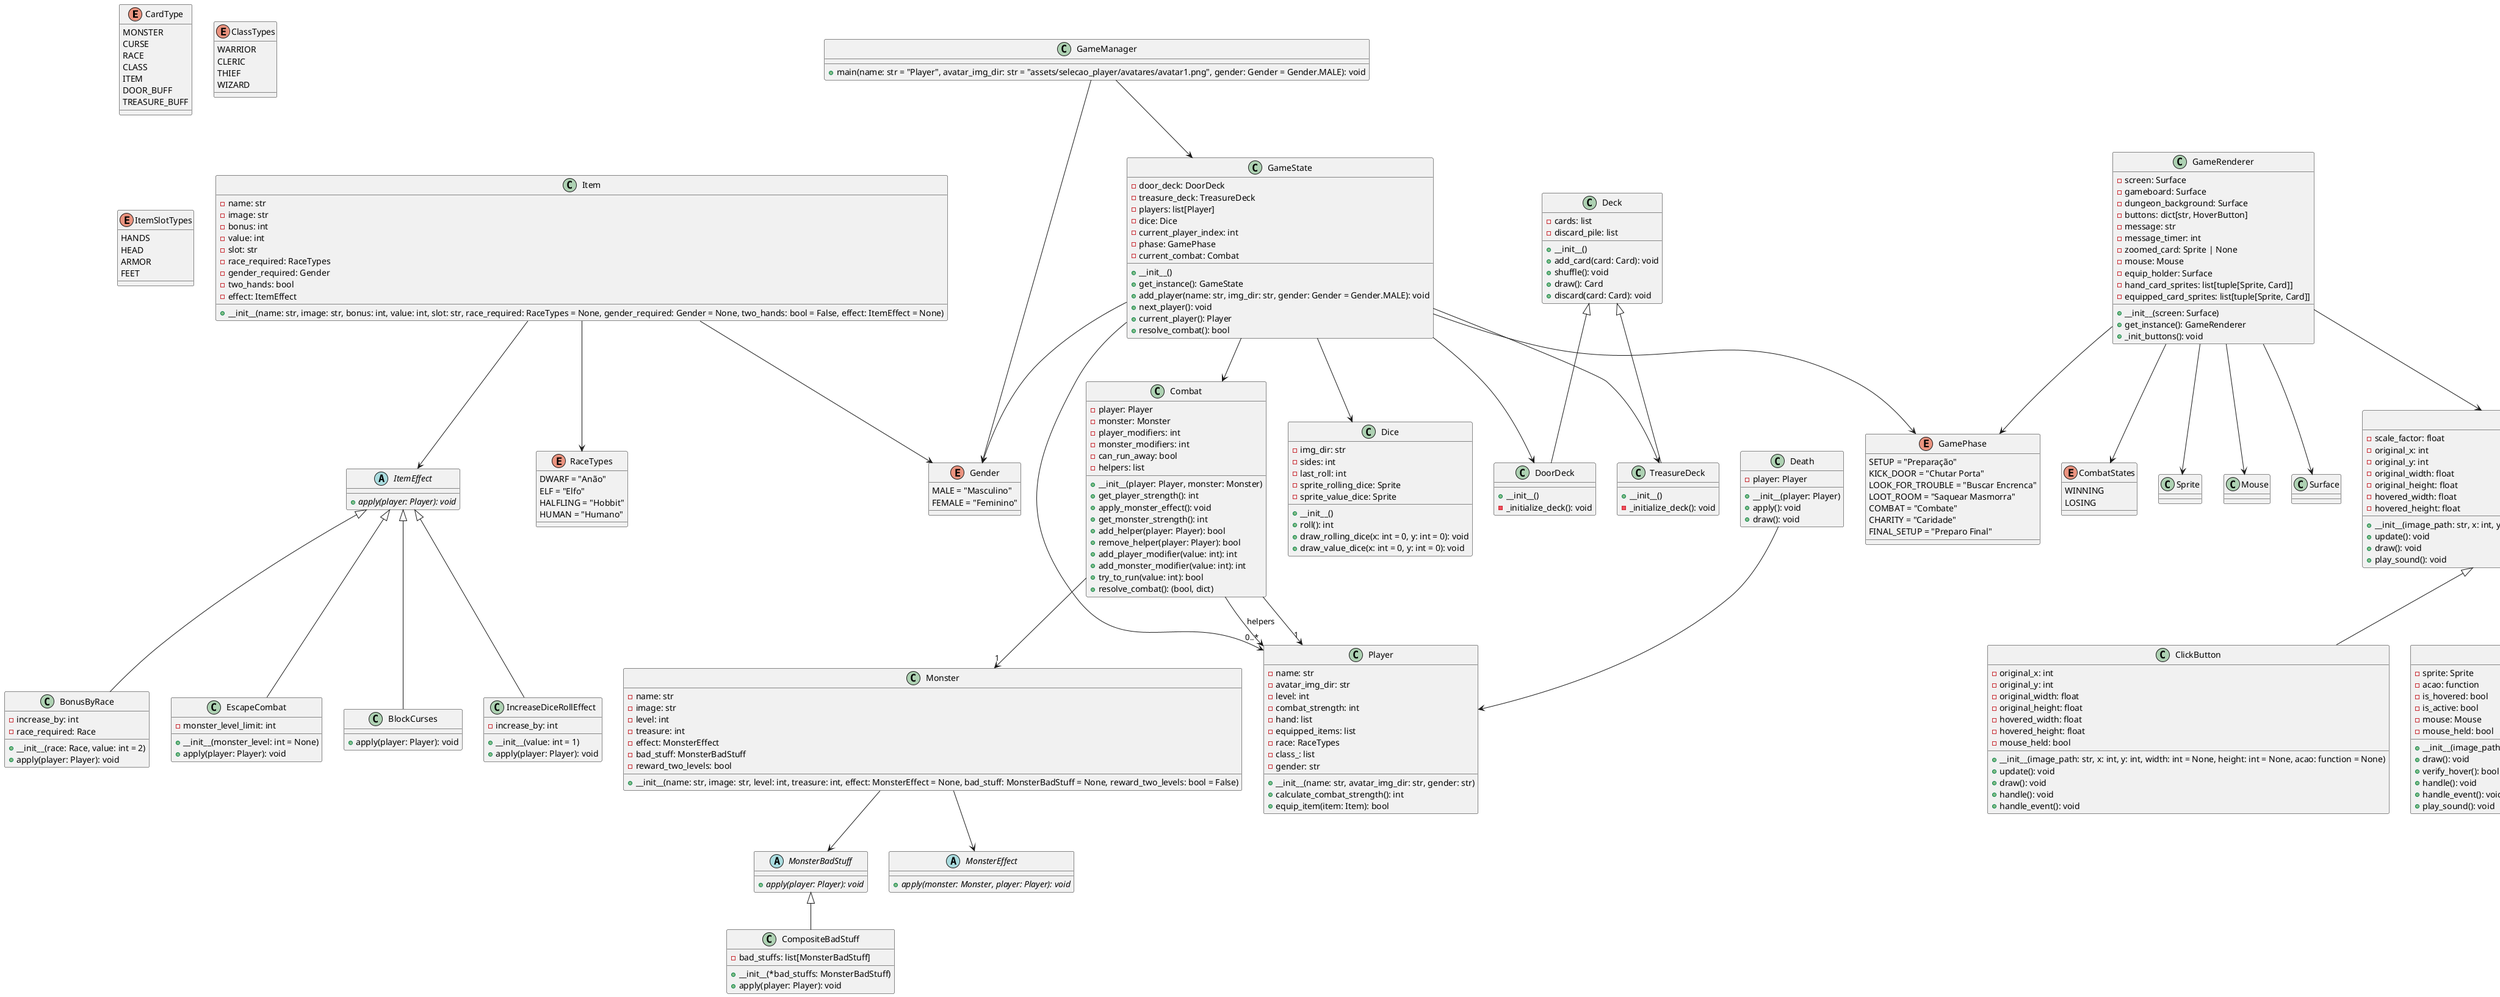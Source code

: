 @startuml

' Enums
enum CardType {
    MONSTER
    CURSE
    RACE
    CLASS
    ITEM
    DOOR_BUFF
    TREASURE_BUFF
}

enum RaceTypes {
    DWARF = "Anão"
    ELF = "Elfo"
    HALFLING = "Hobbit"
    HUMAN = "Humano"
}

enum ClassTypes {
    WARRIOR
    CLERIC
    THIEF
    WIZARD
}

enum ItemSlotTypes {
    HANDS
    HEAD
    ARMOR
    FEET
}

enum Gender {
    MALE = "Masculino"
    FEMALE = "Feminino"
}

enum CombatStates {
    WINNING
    LOSING
}

enum GamePhase {
    SETUP = "Preparação"
    KICK_DOOR = "Chutar Porta"
    LOOK_FOR_TROUBLE = "Buscar Encrenca"
    LOOT_ROOM = "Saquear Masmorra"
    COMBAT = "Combate"
    CHARITY = "Caridade"
    FINAL_SETUP = "Preparo Final"
}

' Classes principais do jogo
class Player {
    - name: str
    - avatar_img_dir: str
    - level: int
    - combat_strength: int
    - hand: list
    - equipped_items: list
    - race: RaceTypes
    - class_: list
    - gender: str

    + __init__(name: str, avatar_img_dir: str, gender: str)
    + calculate_combat_strength(): int
    + equip_item(item: Item): bool
}

class Combat {
    - player: Player
    - monster: Monster
    - player_modifiers: int
    - monster_modifiers: int
    - can_run_away: bool
    - helpers: list

    + __init__(player: Player, monster: Monster)
    + get_player_strength(): int
    + apply_monster_effect(): void
    + get_monster_strength(): int
    + add_helper(player: Player): bool
    + remove_helper(player: Player): bool
    + add_player_modifier(value: int): int
    + add_monster_modifier(value: int): int
    + try_to_run(value: int): bool
    + resolve_combat(): (bool, dict)
}

class Death {
    - player: Player

    + __init__(player: Player)
    + apply(): void
    + draw(): void
}

class Deck {
    - cards: list
    - discard_pile: list

    + __init__()
    + add_card(card: Card): void
    + shuffle(): void
    + draw(): Card
    + discard(card: Card): void
}

class DoorDeck {
    + __init__()
    - _initialize_deck(): void
}

class TreasureDeck {
    + __init__()
    - _initialize_deck(): void
}

class Dice {
    - img_dir: str
    - sides: int
    - last_roll: int
    - sprite_rolling_dice: Sprite
    - sprite_value_dice: Sprite

    + __init__()
    + roll(): int
    + draw_rolling_dice(x: int = 0, y: int = 0): void
    + draw_value_dice(x: int = 0, y: int = 0): void
}

class GameManager {
    + main(name: str = "Player", avatar_img_dir: str = "assets/selecao_player/avatares/avatar1.png", gender: Gender = Gender.MALE): void
}

class GameState {
    - door_deck: DoorDeck
    - treasure_deck: TreasureDeck
    - players: list[Player]
    - dice: Dice
    - current_player_index: int
    - phase: GamePhase
    - current_combat: Combat

    + __init__()
    + get_instance(): GameState
    + add_player(name: str, img_dir: str, gender: Gender = Gender.MALE): void
    + next_player(): void
    + current_player(): Player
    + resolve_combat(): bool
}

class GameRenderer {
    - screen: Surface
    - gameboard: Surface
    - dungeon_background: Surface
    - buttons: dict[str, HoverButton]
    - message: str
    - message_timer: int
    - zoomed_card: Sprite | None
    - mouse: Mouse
    - equip_holder: Surface
    - hand_card_sprites: list[tuple[Sprite, Card]]
    - equipped_card_sprites: list[tuple[Sprite, Card]]

    + __init__(screen: Surface)
    + get_instance(): GameRenderer
    + _init_buttons(): void
}

' Classes de efeitos e restrições
abstract class BuffsRestriction {
    {abstract} + check(): bool
}

class OnlyInCombatRestriction {
    + check(): bool
}

abstract class CurseEffect {
    {abstract} + apply(player: Player): void
}

class ApplyDiscardCardBadStuffCurseEffect {
    + apply(player: Player): void
}

class ChangeClassCurseEffect {
    + apply(player: Player): void
}

class ChangeRaceCurseEffect {
    + apply(player: Player): void
}

class LoseRaceCurseEffect {
    + apply(player: Player): void
}

class LoseClassCurseEffect {
    + apply(player: Player): void
}

class Curse {
    - name: str
    - image: str
    - effect: CurseEffect

    + __init__(name: str, image: str, effect: CurseEffect)
}

' Classes de item e efeitos
abstract class ItemEffect {
    {abstract} + apply(player: Player): void
}

class IncreaseDiceRollEffect {
    - increase_by: int
    + __init__(value: int = 1)
    + apply(player: Player): void
}

class BonusByRace {
    - increase_by: int
    - race_required: Race
    + __init__(race: Race, value: int = 2)
    + apply(player: Player): void
}

class EscapeCombat {
    - monster_level_limit: int
    + __init__(monster_level: int = None)
    + apply(player: Player): void
}

class BlockCurses {
    + apply(player: Player): void
}

class Item {
    - name: str
    - image: str
    - bonus: int
    - value: int
    - slot: str
    - race_required: RaceTypes
    - gender_required: Gender
    - two_hands: bool
    - effect: ItemEffect

    + __init__(name: str, image: str, bonus: int, value: int, slot: str, race_required: RaceTypes = None, gender_required: Gender = None, two_hands: bool = False, effect: ItemEffect = None)
}

' Classes de monstro e efeitos
abstract class MonsterBadStuff {
    {abstract} + apply(player: Player): void
}

class CompositeBadStuff {
    - bad_stuffs: list[MonsterBadStuff]
    + __init__(*bad_stuffs: MonsterBadStuff)
    + apply(player: Player): void
}

class Monster {
    - name: str
    - image: str
    - level: int
    - treasure: int
    - effect: MonsterEffect
    - bad_stuff: MonsterBadStuff
    - reward_two_levels: bool

    + __init__(name: str, image: str, level: int, treasure: int, effect: MonsterEffect = None, bad_stuff: MonsterBadStuff = None, reward_two_levels: bool = False)
}

abstract class MonsterEffect {
    {abstract} + apply(monster: Monster, player: Player): void
}

' Classes de UI
class Button {
    - sprite: Sprite
    - acao: function
    - is_hovered: bool
    - is_active: bool
    - mouse: Mouse
    - mouse_held: bool

    + __init__(image_path: str, x: int, y: int, width: int = None, height: int = None, acao: function = None)
    + draw(): void
    + verify_hover(): bool
    + handle(): void
    + handle_event(): void
    + play_sound(): void
}

class HoverButton {
    - scale_factor: float
    - original_x: int
    - original_y: int
    - original_width: float
    - original_height: float
    - hovered_width: float
    - hovered_height: float

    + __init__(image_path: str, x: int, y: int, width: int = None, height: int = None, scale_factor: float = 1.1, acao: function = None)
    + update(): void
    + draw(): void
    + play_sound(): void
}

class ClickButton {
    - original_x: int
    - original_y: int
    - original_width: float
    - original_height: float
    - hovered_width: float
    - hovered_height: float
    - mouse_held: bool

    + __init__(image_path: str, x: int, y: int, width: int = None, height: int = None, acao: function = None)
    + update(): void
    + draw(): void
    + handle(): void
    + handle_event(): void
}

' Relacionamentos
Combat --> "1" Player
Combat --> "1" Monster
Combat --> "0..*" Player : helpers

Death --> Player

Deck <|-- DoorDeck
Deck <|-- TreasureDeck

GameManager --> GameState
GameManager --> Gender

GameState --> DoorDeck
GameState --> TreasureDeck
GameState --> Player
GameState --> Dice
GameState --> GamePhase
GameState --> Combat
GameState --> Gender

GameRenderer --> HoverButton
GameRenderer --> Sprite
GameRenderer --> Mouse
GameRenderer --> Surface
GameRenderer --> GamePhase
GameRenderer --> CombatStates

BuffsRestriction <|-- OnlyInCombatRestriction

CurseEffect <|-- ApplyDiscardCardBadStuffCurseEffect
CurseEffect <|-- ChangeClassCurseEffect
CurseEffect <|-- ChangeRaceCurseEffect
CurseEffect <|-- LoseRaceCurseEffect
CurseEffect <|-- LoseClassCurseEffect

Curse --> CurseEffect

ItemEffect <|-- IncreaseDiceRollEffect
ItemEffect <|-- BonusByRace
ItemEffect <|-- EscapeCombat
ItemEffect <|-- BlockCurses

Item --> ItemEffect
Item --> RaceTypes
Item --> Gender

MonsterBadStuff <|-- CompositeBadStuff

Monster --> MonsterEffect
Monster --> MonsterBadStuff

Button <|-- HoverButton

HoverButton <|-- ClickButton
HoverButton <|-- Button

@enduml